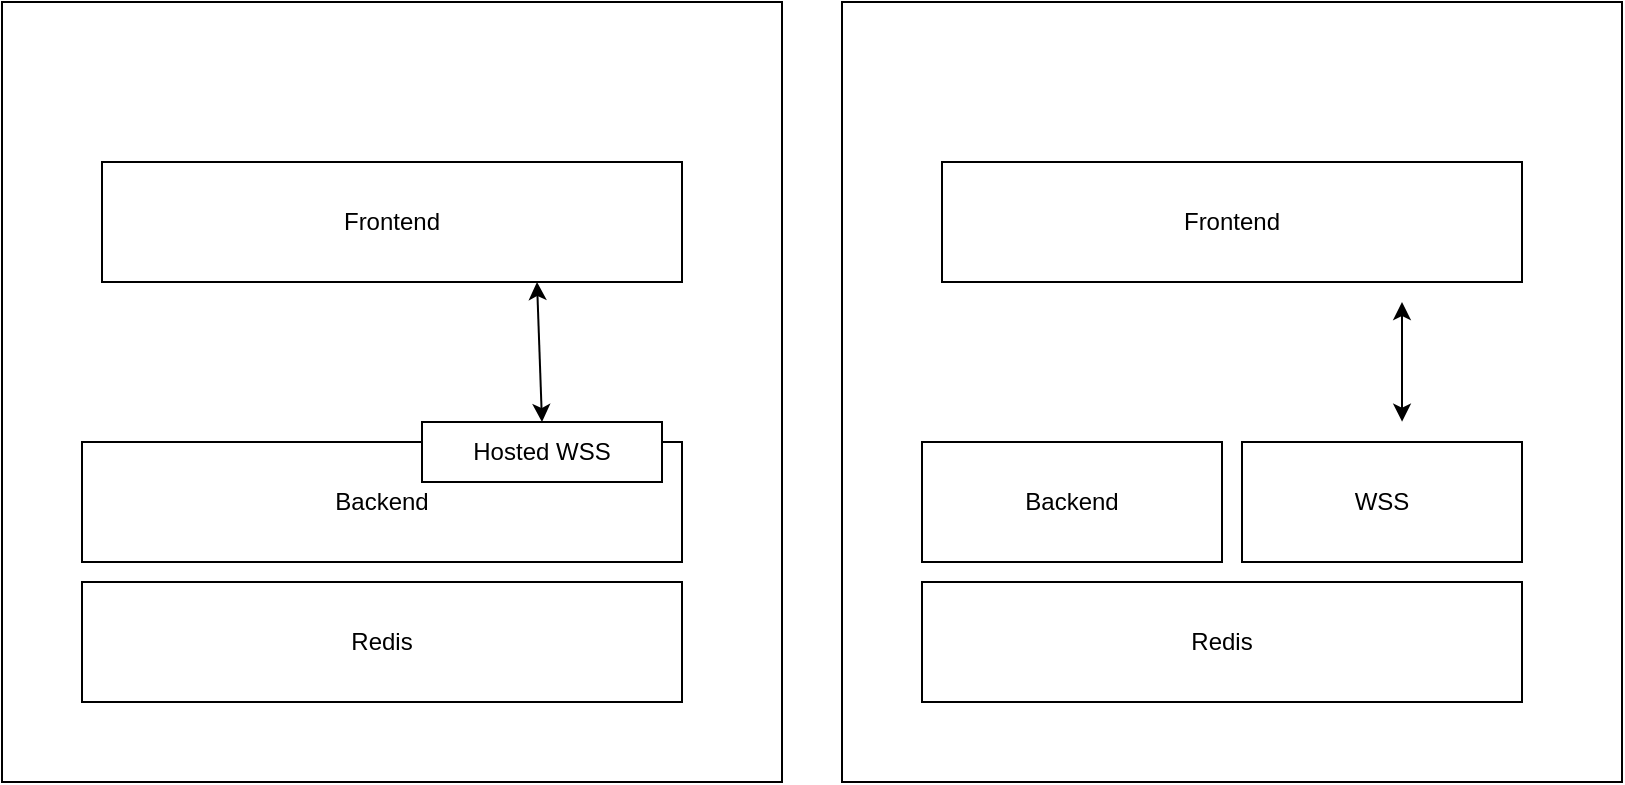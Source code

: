 <mxfile version="26.0.7">
  <diagram name="Page-1" id="JrHGbw5wrGTDwO9zrMgq">
    <mxGraphModel dx="914" dy="874" grid="1" gridSize="10" guides="1" tooltips="1" connect="1" arrows="1" fold="1" page="1" pageScale="1" pageWidth="850" pageHeight="1100" math="0" shadow="0">
      <root>
        <mxCell id="0" />
        <mxCell id="1" parent="0" />
        <mxCell id="EGsIOJKJrErUgEYyKQrW-2" value="" style="whiteSpace=wrap;html=1;aspect=fixed;" vertex="1" parent="1">
          <mxGeometry x="60" y="130" width="390" height="390" as="geometry" />
        </mxCell>
        <mxCell id="EGsIOJKJrErUgEYyKQrW-3" value="Redis" style="rounded=0;whiteSpace=wrap;html=1;" vertex="1" parent="1">
          <mxGeometry x="100" y="420" width="300" height="60" as="geometry" />
        </mxCell>
        <mxCell id="EGsIOJKJrErUgEYyKQrW-5" value="Backend" style="rounded=0;whiteSpace=wrap;html=1;" vertex="1" parent="1">
          <mxGeometry x="100" y="350" width="300" height="60" as="geometry" />
        </mxCell>
        <mxCell id="EGsIOJKJrErUgEYyKQrW-4" value="Hosted WSS" style="rounded=0;whiteSpace=wrap;html=1;" vertex="1" parent="1">
          <mxGeometry x="270" y="340" width="120" height="30" as="geometry" />
        </mxCell>
        <mxCell id="EGsIOJKJrErUgEYyKQrW-6" value="Frontend" style="rounded=0;whiteSpace=wrap;html=1;" vertex="1" parent="1">
          <mxGeometry x="110" y="210" width="290" height="60" as="geometry" />
        </mxCell>
        <mxCell id="EGsIOJKJrErUgEYyKQrW-7" value="" style="endArrow=classic;startArrow=classic;html=1;rounded=0;entryX=0.75;entryY=1;entryDx=0;entryDy=0;exitX=0.5;exitY=0;exitDx=0;exitDy=0;" edge="1" parent="1" source="EGsIOJKJrErUgEYyKQrW-4" target="EGsIOJKJrErUgEYyKQrW-6">
          <mxGeometry width="50" height="50" relative="1" as="geometry">
            <mxPoint x="340" y="470" as="sourcePoint" />
            <mxPoint x="390" y="420" as="targetPoint" />
          </mxGeometry>
        </mxCell>
        <mxCell id="EGsIOJKJrErUgEYyKQrW-8" value="" style="whiteSpace=wrap;html=1;aspect=fixed;" vertex="1" parent="1">
          <mxGeometry x="480" y="130" width="390" height="390" as="geometry" />
        </mxCell>
        <mxCell id="EGsIOJKJrErUgEYyKQrW-9" value="Redis" style="rounded=0;whiteSpace=wrap;html=1;" vertex="1" parent="1">
          <mxGeometry x="520" y="420" width="300" height="60" as="geometry" />
        </mxCell>
        <mxCell id="EGsIOJKJrErUgEYyKQrW-10" value="Backend" style="rounded=0;whiteSpace=wrap;html=1;" vertex="1" parent="1">
          <mxGeometry x="520" y="350" width="150" height="60" as="geometry" />
        </mxCell>
        <mxCell id="EGsIOJKJrErUgEYyKQrW-12" value="Frontend" style="rounded=0;whiteSpace=wrap;html=1;" vertex="1" parent="1">
          <mxGeometry x="530" y="210" width="290" height="60" as="geometry" />
        </mxCell>
        <mxCell id="EGsIOJKJrErUgEYyKQrW-14" value="WSS" style="rounded=0;whiteSpace=wrap;html=1;" vertex="1" parent="1">
          <mxGeometry x="680" y="350" width="140" height="60" as="geometry" />
        </mxCell>
        <mxCell id="EGsIOJKJrErUgEYyKQrW-16" value="" style="endArrow=classic;startArrow=classic;html=1;rounded=0;exitX=0.718;exitY=0.538;exitDx=0;exitDy=0;exitPerimeter=0;" edge="1" parent="1" source="EGsIOJKJrErUgEYyKQrW-8">
          <mxGeometry width="50" height="50" relative="1" as="geometry">
            <mxPoint x="710" y="330" as="sourcePoint" />
            <mxPoint x="760" y="280" as="targetPoint" />
          </mxGeometry>
        </mxCell>
      </root>
    </mxGraphModel>
  </diagram>
</mxfile>
